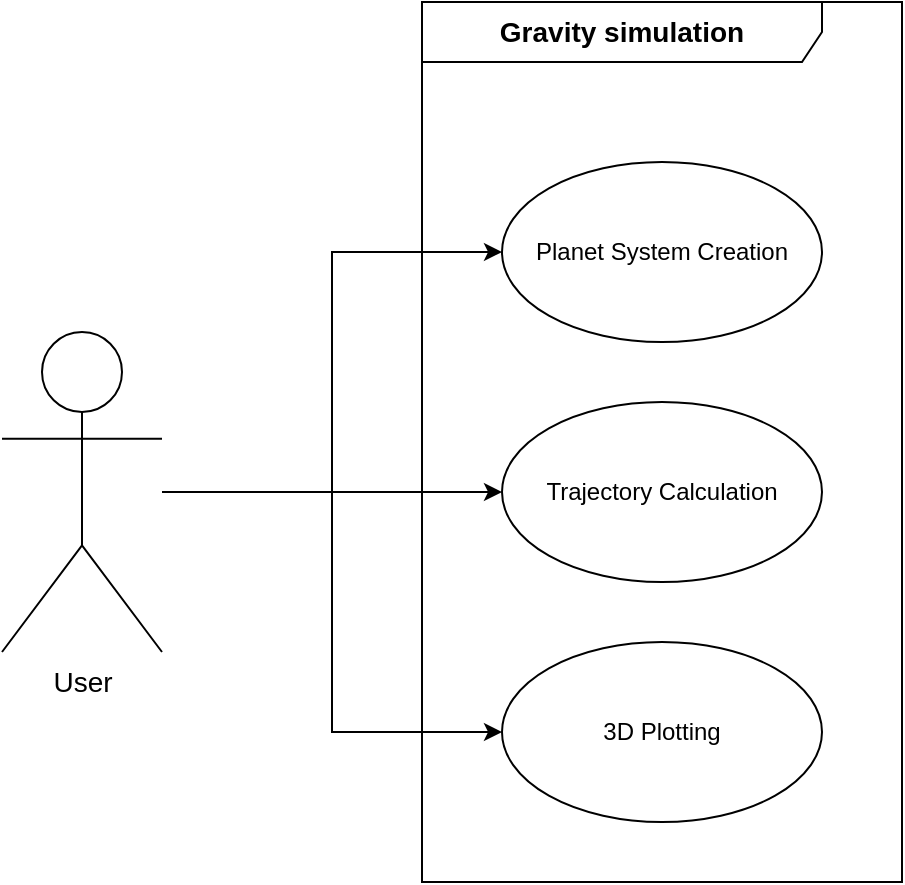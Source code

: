 <mxfile version="14.0.1" type="device"><diagram id="_2MOzEO3KdQCyqOBQo4T" name="Page-1"><mxGraphModel dx="1355" dy="804" grid="1" gridSize="10" guides="1" tooltips="1" connect="1" arrows="1" fold="1" page="1" pageScale="1" pageWidth="850" pageHeight="1100" math="0" shadow="0"><root><mxCell id="0"/><mxCell id="1" parent="0"/><mxCell id="uvouEQCNQBMnN6LO2PPK-19" value="&lt;b style=&quot;font-size: 14px&quot;&gt;&lt;font color=&quot;#000000&quot;&gt;Gravity simulation &lt;/font&gt;&lt;br&gt;&lt;/b&gt;" style="shape=umlFrame;whiteSpace=wrap;html=1;strokeWidth=1;fillColor=none;width=200;height=30;fontColor=#000099;" vertex="1" parent="1"><mxGeometry x="320" y="80" width="240" height="440" as="geometry"/></mxCell><mxCell id="uvouEQCNQBMnN6LO2PPK-20" value="Planet System Creation" style="ellipse;whiteSpace=wrap;html=1;strokeColor=#000000;" vertex="1" parent="1"><mxGeometry x="360" y="160" width="160" height="90" as="geometry"/></mxCell><mxCell id="uvouEQCNQBMnN6LO2PPK-21" value="Trajectory Calculation" style="ellipse;whiteSpace=wrap;html=1;strokeColor=#000000;" vertex="1" parent="1"><mxGeometry x="360" y="280" width="160" height="90" as="geometry"/></mxCell><mxCell id="uvouEQCNQBMnN6LO2PPK-22" value="3D Plotting" style="ellipse;whiteSpace=wrap;html=1;strokeColor=#000000;" vertex="1" parent="1"><mxGeometry x="360" y="400" width="160" height="90" as="geometry"/></mxCell><mxCell id="uvouEQCNQBMnN6LO2PPK-24" style="edgeStyle=orthogonalEdgeStyle;rounded=0;orthogonalLoop=1;jettySize=auto;html=1;entryX=0;entryY=0.5;entryDx=0;entryDy=0;" edge="1" parent="1" source="uvouEQCNQBMnN6LO2PPK-23" target="uvouEQCNQBMnN6LO2PPK-20"><mxGeometry relative="1" as="geometry"/></mxCell><mxCell id="uvouEQCNQBMnN6LO2PPK-25" style="edgeStyle=orthogonalEdgeStyle;rounded=0;orthogonalLoop=1;jettySize=auto;html=1;" edge="1" parent="1" source="uvouEQCNQBMnN6LO2PPK-23" target="uvouEQCNQBMnN6LO2PPK-21"><mxGeometry relative="1" as="geometry"/></mxCell><mxCell id="uvouEQCNQBMnN6LO2PPK-26" style="edgeStyle=orthogonalEdgeStyle;rounded=0;orthogonalLoop=1;jettySize=auto;html=1;entryX=0;entryY=0.5;entryDx=0;entryDy=0;" edge="1" parent="1" source="uvouEQCNQBMnN6LO2PPK-23" target="uvouEQCNQBMnN6LO2PPK-22"><mxGeometry relative="1" as="geometry"/></mxCell><mxCell id="uvouEQCNQBMnN6LO2PPK-23" value="&lt;div style=&quot;font-size: 14px&quot;&gt;User&lt;/div&gt;" style="shape=umlActor;verticalLabelPosition=bottom;verticalAlign=top;html=1;strokeColor=#000000;" vertex="1" parent="1"><mxGeometry x="110" y="245" width="80" height="160" as="geometry"/></mxCell></root></mxGraphModel></diagram></mxfile>